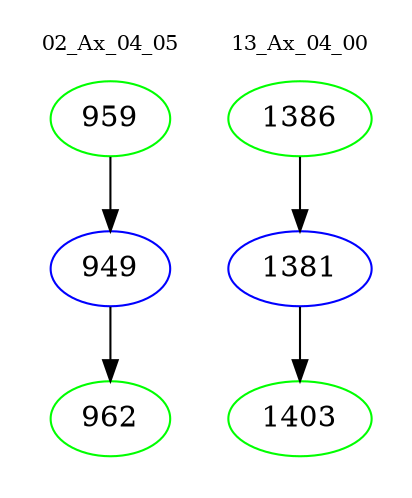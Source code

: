 digraph{
subgraph cluster_0 {
color = white
label = "02_Ax_04_05";
fontsize=10;
T0_959 [label="959", color="green"]
T0_959 -> T0_949 [color="black"]
T0_949 [label="949", color="blue"]
T0_949 -> T0_962 [color="black"]
T0_962 [label="962", color="green"]
}
subgraph cluster_1 {
color = white
label = "13_Ax_04_00";
fontsize=10;
T1_1386 [label="1386", color="green"]
T1_1386 -> T1_1381 [color="black"]
T1_1381 [label="1381", color="blue"]
T1_1381 -> T1_1403 [color="black"]
T1_1403 [label="1403", color="green"]
}
}
